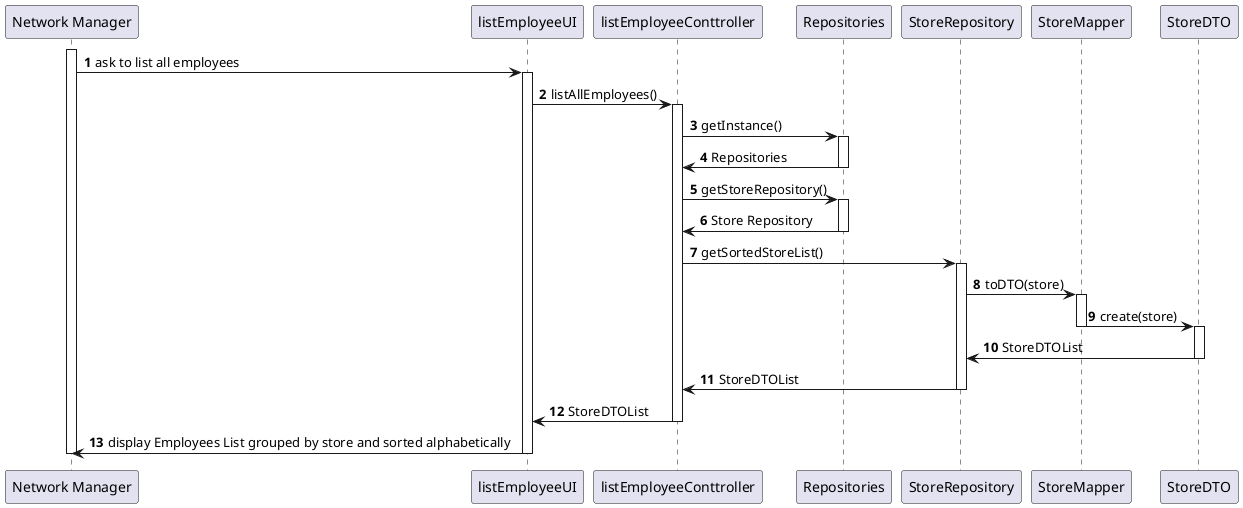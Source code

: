 @startuml
'https://plantuml.com/sequence-diagram

autonumber

participant "Network Manager" as nt

activate nt

    nt -> listEmployeeUI : ask to list all employees

    activate listEmployeeUI

        listEmployeeUI -> listEmployeeConttroller : listAllEmployees()

        activate listEmployeeConttroller

            listEmployeeConttroller -> Repositories : getInstance()

                activate Repositories

                    Repositories -> listEmployeeConttroller : Repositories

                deactivate Repositories

            listEmployeeConttroller -> Repositories : getStoreRepository()

                activate Repositories

                    Repositories -> listEmployeeConttroller : Store Repository

                deactivate Repositories

            listEmployeeConttroller -> StoreRepository : getSortedStoreList()

                activate StoreRepository

                    StoreRepository -> StoreMapper : toDTO(store)

                    activate StoreMapper

                        StoreMapper -> StoreDTO : create(store)

                    deactivate StoreMapper

                    activate StoreDTO

                        StoreDTO -> StoreRepository : StoreDTOList

                    deactivate StoreDTO

                    StoreRepository -> listEmployeeConttroller : StoreDTOList

                deactivate StoreRepository

            listEmployeeConttroller -> listEmployeeUI : StoreDTOList

            deactivate listEmployeeConttroller

            listEmployeeUI -> nt : display Employees List grouped by store and sorted alphabetically

    deactivate listEmployeeUI

deactivate nt

@enduml